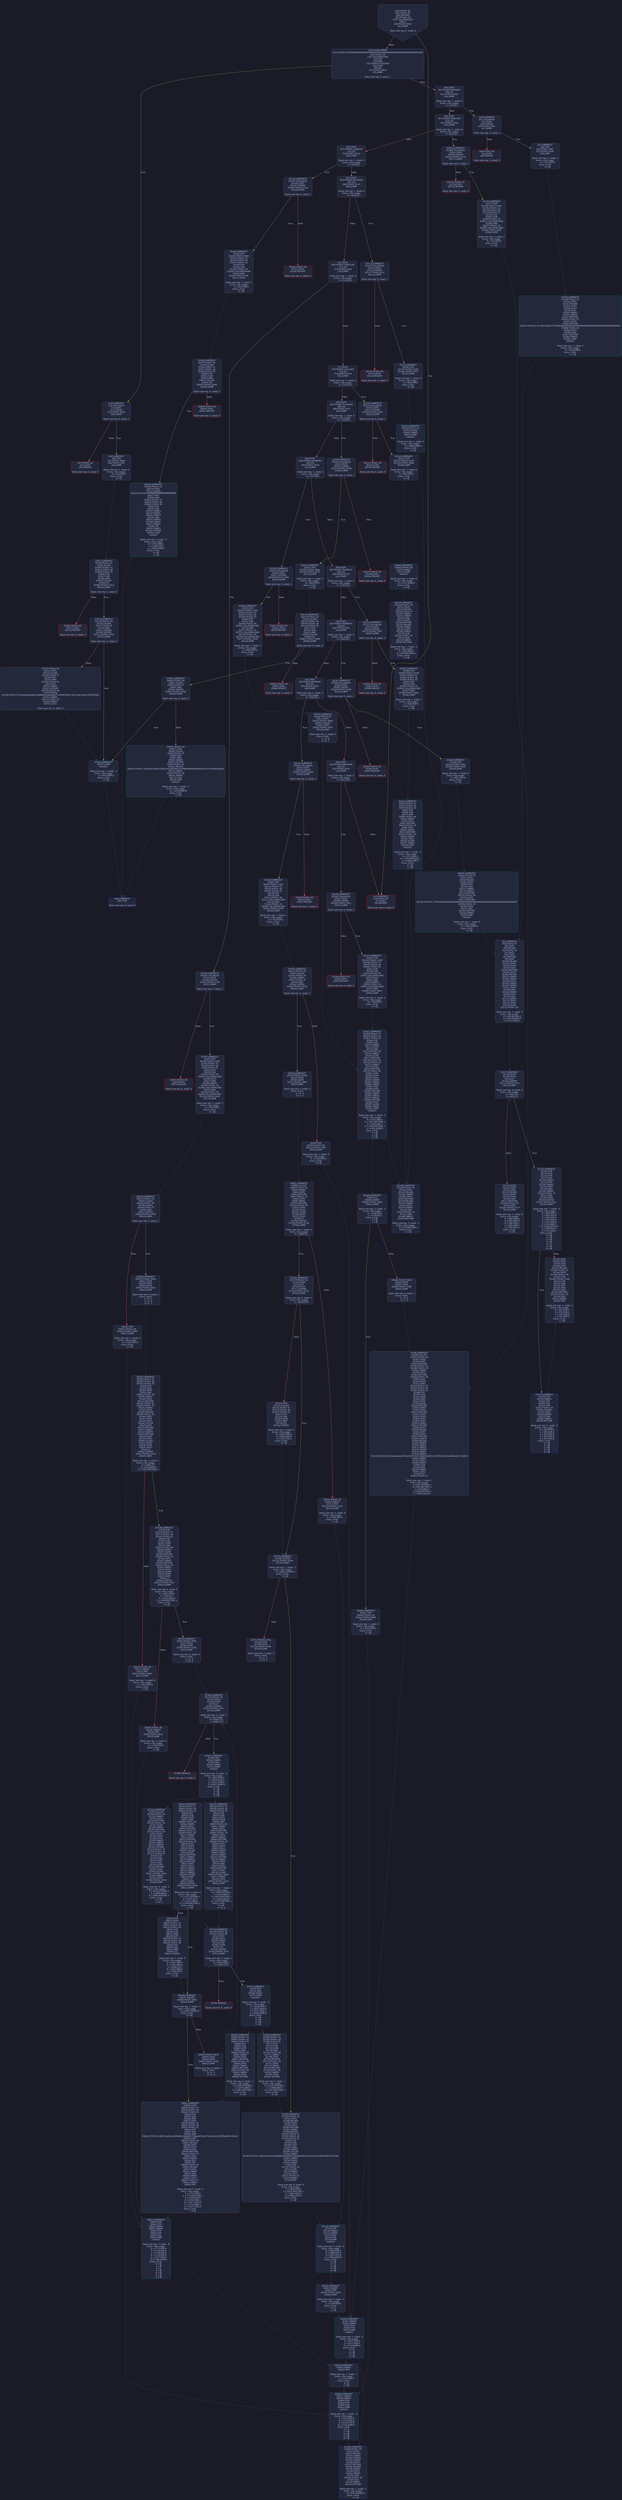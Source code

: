 digraph G {
    node [shape=box, style="filled, rounded", color="#565f89", fontcolor="#c0caf5", fontname="Helvetica", fillcolor="#24283b"];
    edge [color="#414868", fontcolor="#c0caf5", fontname="Helvetica"];
    bgcolor="#1a1b26";
    0 [ label = "[00] PUSH1 80
[02] PUSH1 40
[04] MSTORE
[05] PUSH1 04
[07] CALLDATASIZE
[08] LT
[09] PUSH2 00c4
[0c] JUMPI

Stack size req: 0, sizeΔ: 0
" shape = invhouse]
    1 [ label = "[0d] PUSH4 ffffffff
[12] PUSH29 0100000000000000000000000000000000000000000000000000000000
[30] PUSH1 00
[32] CALLDATALOAD
[33] DIV
[34] AND
[35] PUSH4 01502460
[3a] DUP2
[3b] EQ
[3c] PUSH2 00c9
[3f] JUMPI

Stack size req: 0, sizeΔ: 1
"]
    2 [ label = "[40] DUP1
[41] PUSH4 06fdde03
[46] EQ
[47] PUSH2 00e0
[4a] JUMPI

Stack size req: 1, sizeΔ: 0
Entry->Op usage:
	0->70:EQ:1
"]
    3 [ label = "[4b] DUP1
[4c] PUSH4 095ea7b3
[51] EQ
[52] PUSH2 016a
[55] JUMPI

Stack size req: 1, sizeΔ: 0
Entry->Op usage:
	0->81:EQ:1
"]
    4 [ label = "[56] DUP1
[57] PUSH4 13af4035
[5c] EQ
[5d] PUSH2 01a2
[60] JUMPI

Stack size req: 1, sizeΔ: 0
Entry->Op usage:
	0->92:EQ:1
"]
    5 [ label = "[61] DUP1
[62] PUSH4 18160ddd
[67] EQ
[68] PUSH2 01c3
[6b] JUMPI

Stack size req: 1, sizeΔ: 0
Entry->Op usage:
	0->103:EQ:1
"]
    6 [ label = "[6c] DUP1
[6d] PUSH4 23b872dd
[72] EQ
[73] PUSH2 01ea
[76] JUMPI

Stack size req: 1, sizeΔ: 0
Entry->Op usage:
	0->114:EQ:1
"]
    7 [ label = "[77] DUP1
[78] PUSH4 313ce567
[7d] EQ
[7e] PUSH2 0214
[81] JUMPI

Stack size req: 1, sizeΔ: 0
Entry->Op usage:
	0->125:EQ:1
"]
    8 [ label = "[82] DUP1
[83] PUSH4 31c420d4
[88] EQ
[89] PUSH2 023f
[8c] JUMPI

Stack size req: 1, sizeΔ: 0
Entry->Op usage:
	0->136:EQ:1
"]
    9 [ label = "[8d] DUP1
[8e] PUSH4 426a8493
[93] EQ
[94] PUSH2 0254
[97] JUMPI

Stack size req: 1, sizeΔ: 0
Entry->Op usage:
	0->147:EQ:1
"]
    10 [ label = "[98] DUP1
[99] PUSH4 70a08231
[9e] EQ
[9f] PUSH2 027b
[a2] JUMPI

Stack size req: 1, sizeΔ: 0
Entry->Op usage:
	0->158:EQ:1
"]
    11 [ label = "[a3] DUP1
[a4] PUSH4 95d89b41
[a9] EQ
[aa] PUSH2 029c
[ad] JUMPI

Stack size req: 1, sizeΔ: 0
Entry->Op usage:
	0->169:EQ:1
"]
    12 [ label = "[ae] DUP1
[af] PUSH4 a9059cbb
[b4] EQ
[b5] PUSH2 02b1
[b8] JUMPI

Stack size req: 1, sizeΔ: 0
Entry->Op usage:
	0->180:EQ:1
"]
    13 [ label = "[b9] DUP1
[ba] PUSH4 dd62ed3e
[bf] EQ
[c0] PUSH2 02d5
[c3] JUMPI

Stack size req: 1, sizeΔ: 0
Entry->Op usage:
	0->191:EQ:1
"]
    14 [ label = "[c4] JUMPDEST
[c5] PUSH1 00
[c7] DUP1
[c8] REVERT

Stack size req: 0, sizeΔ: 0
" color = "red"]
    15 [ label = "[c9] JUMPDEST
[ca] CALLVALUE
[cb] DUP1
[cc] ISZERO
[cd] PUSH2 00d5
[d0] JUMPI

Stack size req: 0, sizeΔ: 1
"]
    16 [ label = "[d1] PUSH1 00
[d3] DUP1
[d4] REVERT

Stack size req: 0, sizeΔ: 0
" color = "red"]
    17 [ label = "[d5] JUMPDEST
[d6] POP
[d7] PUSH2 00de
[da] PUSH2 02fc
[dd] JUMP

Stack size req: 1, sizeΔ: 0
Entry->Op usage:
	0->214:POP:0
Entry->Exit:
	0->😵
"]
    18 [ label = "[de] JUMPDEST
[df] STOP

Stack size req: 0, sizeΔ: 0
" color = "darkblue"]
    19 [ label = "[e0] JUMPDEST
[e1] CALLVALUE
[e2] DUP1
[e3] ISZERO
[e4] PUSH2 00ec
[e7] JUMPI

Stack size req: 0, sizeΔ: 1
"]
    20 [ label = "[e8] PUSH1 00
[ea] DUP1
[eb] REVERT

Stack size req: 0, sizeΔ: 0
" color = "red"]
    21 [ label = "[ec] JUMPDEST
[ed] POP
[ee] PUSH2 00f5
[f1] PUSH2 0358
[f4] JUMP

Stack size req: 1, sizeΔ: 0
Entry->Op usage:
	0->237:POP:0
Entry->Exit:
	0->😵
"]
    22 [ label = "[f5] JUMPDEST
[f6] PUSH1 40
[f8] DUP1
[f9] MLOAD
[fa] PUSH1 20
[fc] DUP1
[fd] DUP3
[fe] MSTORE
[ff] DUP4
[0100] MLOAD
[0101] DUP2
[0102] DUP4
[0103] ADD
[0104] MSTORE
[0105] DUP4
[0106] MLOAD
[0107] SWAP2
[0108] SWAP3
[0109] DUP4
[010a] SWAP3
[010b] SWAP1
[010c] DUP4
[010d] ADD
[010e] SWAP2
[010f] DUP6
[0110] ADD
[0111] SWAP1
[0112] DUP1
[0113] DUP4
[0114] DUP4
[0115] PUSH1 00

Stack size req: 1, sizeΔ: 9
Entry->Op usage:
	0->256:MLOAD:0
	0->262:MLOAD:0
	0->272:ADD:0
"]
    23 [ label = "[0117] JUMPDEST
[0118] DUP4
[0119] DUP2
[011a] LT
[011b] ISZERO
[011c] PUSH2 012f
[011f] JUMPI

Stack size req: 4, sizeΔ: 0
Entry->Op usage:
	0->282:LT:0
	3->282:LT:1
"]
    24 [ label = "[0120] DUP2
[0121] DUP2
[0122] ADD
[0123] MLOAD
[0124] DUP4
[0125] DUP3
[0126] ADD
[0127] MSTORE
[0128] PUSH1 20
[012a] ADD
[012b] PUSH2 0117
[012e] JUMP

Stack size req: 3, sizeΔ: 0
Entry->Op usage:
	0->290:ADD:0
	0->294:ADD:0
	0->298:ADD:1
	1->290:ADD:1
	2->294:ADD:1
Entry->Exit:
	0->😵
"]
    25 [ label = "[012f] JUMPDEST
[0130] POP
[0131] POP
[0132] POP
[0133] POP
[0134] SWAP1
[0135] POP
[0136] SWAP1
[0137] DUP2
[0138] ADD
[0139] SWAP1
[013a] PUSH1 1f
[013c] AND
[013d] DUP1
[013e] ISZERO
[013f] PUSH2 015c
[0142] JUMPI

Stack size req: 7, sizeΔ: -5
Entry->Op usage:
	0->304:POP:0
	1->305:POP:0
	2->306:POP:0
	3->307:POP:0
	4->312:ADD:0
	4->316:AND:1
	4->318:ISZERO:0
	5->309:POP:0
	6->312:ADD:1
Entry->Exit:
	0->😵
	1->😵
	2->😵
	3->😵
	4->0
	5->😵
	6->😵
"]
    26 [ label = "[0143] DUP1
[0144] DUP3
[0145] SUB
[0146] DUP1
[0147] MLOAD
[0148] PUSH1 01
[014a] DUP4
[014b] PUSH1 20
[014d] SUB
[014e] PUSH2 0100
[0151] EXP
[0152] SUB
[0153] NOT
[0154] AND
[0155] DUP2
[0156] MSTORE
[0157] PUSH1 20
[0159] ADD
[015a] SWAP2
[015b] POP

Stack size req: 2, sizeΔ: 0
Entry->Op usage:
	0->325:SUB:1
	0->333:SUB:1
	1->325:SUB:0
	1->347:POP:0
Entry->Exit:
	1->😵
"]
    27 [ label = "[015c] JUMPDEST
[015d] POP
[015e] SWAP3
[015f] POP
[0160] POP
[0161] POP
[0162] PUSH1 40
[0164] MLOAD
[0165] DUP1
[0166] SWAP2
[0167] SUB
[0168] SWAP1
[0169] RETURN

Stack size req: 5, sizeΔ: -5
Entry->Op usage:
	0->349:POP:0
	1->359:SUB:0
	2->352:POP:0
	3->353:POP:0
	4->351:POP:0
Entry->Exit:
	0->😵
	1->😵
	2->😵
	3->😵
	4->😵
" color = "darkblue"]
    28 [ label = "[016a] JUMPDEST
[016b] CALLVALUE
[016c] DUP1
[016d] ISZERO
[016e] PUSH2 0176
[0171] JUMPI

Stack size req: 0, sizeΔ: 1
"]
    29 [ label = "[0172] PUSH1 00
[0174] DUP1
[0175] REVERT

Stack size req: 0, sizeΔ: 0
" color = "red"]
    30 [ label = "[0176] JUMPDEST
[0177] POP
[0178] PUSH2 018e
[017b] PUSH1 01
[017d] PUSH1 a0
[017f] PUSH1 02
[0181] EXP
[0182] SUB
[0183] PUSH1 04
[0185] CALLDATALOAD
[0186] AND
[0187] PUSH1 24
[0189] CALLDATALOAD
[018a] PUSH2 038f
[018d] JUMP

Stack size req: 1, sizeΔ: 2
Entry->Op usage:
	0->375:POP:0
Entry->Exit:
	0->😵
"]
    31 [ label = "[018e] JUMPDEST
[018f] PUSH1 40
[0191] DUP1
[0192] MLOAD
[0193] SWAP2
[0194] ISZERO
[0195] ISZERO
[0196] DUP3
[0197] MSTORE
[0198] MLOAD
[0199] SWAP1
[019a] DUP2
[019b] SWAP1
[019c] SUB
[019d] PUSH1 20
[019f] ADD
[01a0] SWAP1
[01a1] RETURN

Stack size req: 1, sizeΔ: -1
Entry->Op usage:
	0->404:ISZERO:0
Entry->Exit:
	0->😵
" color = "darkblue"]
    32 [ label = "[01a2] JUMPDEST
[01a3] CALLVALUE
[01a4] DUP1
[01a5] ISZERO
[01a6] PUSH2 01ae
[01a9] JUMPI

Stack size req: 0, sizeΔ: 1
"]
    33 [ label = "[01aa] PUSH1 00
[01ac] DUP1
[01ad] REVERT

Stack size req: 0, sizeΔ: 0
" color = "red"]
    34 [ label = "[01ae] JUMPDEST
[01af] POP
[01b0] PUSH2 00de
[01b3] PUSH1 01
[01b5] PUSH1 a0
[01b7] PUSH1 02
[01b9] EXP
[01ba] SUB
[01bb] PUSH1 04
[01bd] CALLDATALOAD
[01be] AND
[01bf] PUSH2 03f6
[01c2] JUMP

Stack size req: 1, sizeΔ: 1
Entry->Op usage:
	0->431:POP:0
Entry->Exit:
	0->😵
"]
    35 [ label = "[01c3] JUMPDEST
[01c4] CALLVALUE
[01c5] DUP1
[01c6] ISZERO
[01c7] PUSH2 01cf
[01ca] JUMPI

Stack size req: 0, sizeΔ: 1
"]
    36 [ label = "[01cb] PUSH1 00
[01cd] DUP1
[01ce] REVERT

Stack size req: 0, sizeΔ: 0
" color = "red"]
    37 [ label = "[01cf] JUMPDEST
[01d0] POP
[01d1] PUSH2 01d8
[01d4] PUSH2 043c
[01d7] JUMP

Stack size req: 1, sizeΔ: 0
Entry->Op usage:
	0->464:POP:0
Entry->Exit:
	0->😵
"]
    38 [ label = "[01d8] JUMPDEST
[01d9] PUSH1 40
[01db] DUP1
[01dc] MLOAD
[01dd] SWAP2
[01de] DUP3
[01df] MSTORE
[01e0] MLOAD
[01e1] SWAP1
[01e2] DUP2
[01e3] SWAP1
[01e4] SUB
[01e5] PUSH1 20
[01e7] ADD
[01e8] SWAP1
[01e9] RETURN

Stack size req: 1, sizeΔ: -1
Entry->Op usage:
	0->479:MSTORE:1
Entry->Exit:
	0->😵
" color = "darkblue"]
    39 [ label = "[01ea] JUMPDEST
[01eb] CALLVALUE
[01ec] DUP1
[01ed] ISZERO
[01ee] PUSH2 01f6
[01f1] JUMPI

Stack size req: 0, sizeΔ: 1
"]
    40 [ label = "[01f2] PUSH1 00
[01f4] DUP1
[01f5] REVERT

Stack size req: 0, sizeΔ: 0
" color = "red"]
    41 [ label = "[01f6] JUMPDEST
[01f7] POP
[01f8] PUSH2 018e
[01fb] PUSH1 01
[01fd] PUSH1 a0
[01ff] PUSH1 02
[0201] EXP
[0202] SUB
[0203] PUSH1 04
[0205] CALLDATALOAD
[0206] DUP2
[0207] AND
[0208] SWAP1
[0209] PUSH1 24
[020b] CALLDATALOAD
[020c] AND
[020d] PUSH1 44
[020f] CALLDATALOAD
[0210] PUSH2 0442
[0213] JUMP

Stack size req: 1, sizeΔ: 3
Entry->Op usage:
	0->503:POP:0
Entry->Exit:
	0->😵
"]
    42 [ label = "[0214] JUMPDEST
[0215] CALLVALUE
[0216] DUP1
[0217] ISZERO
[0218] PUSH2 0220
[021b] JUMPI

Stack size req: 0, sizeΔ: 1
"]
    43 [ label = "[021c] PUSH1 00
[021e] DUP1
[021f] REVERT

Stack size req: 0, sizeΔ: 0
" color = "red"]
    44 [ label = "[0220] JUMPDEST
[0221] POP
[0222] PUSH2 0229
[0225] PUSH2 046d
[0228] JUMP

Stack size req: 1, sizeΔ: 0
Entry->Op usage:
	0->545:POP:0
Entry->Exit:
	0->😵
"]
    45 [ label = "[0229] JUMPDEST
[022a] PUSH1 40
[022c] DUP1
[022d] MLOAD
[022e] PUSH1 ff
[0230] SWAP1
[0231] SWAP3
[0232] AND
[0233] DUP3
[0234] MSTORE
[0235] MLOAD
[0236] SWAP1
[0237] DUP2
[0238] SWAP1
[0239] SUB
[023a] PUSH1 20
[023c] ADD
[023d] SWAP1
[023e] RETURN

Stack size req: 1, sizeΔ: -1
Entry->Op usage:
	0->562:AND:0
	0->564:MSTORE:1
Entry->Exit:
	0->😵
" color = "darkblue"]
    46 [ label = "[023f] JUMPDEST
[0240] CALLVALUE
[0241] DUP1
[0242] ISZERO
[0243] PUSH2 024b
[0246] JUMPI

Stack size req: 0, sizeΔ: 1
"]
    47 [ label = "[0247] PUSH1 00
[0249] DUP1
[024a] REVERT

Stack size req: 0, sizeΔ: 0
" color = "red"]
    48 [ label = "[024b] JUMPDEST
[024c] POP
[024d] PUSH2 00de
[0250] PUSH2 0472
[0253] JUMP

Stack size req: 1, sizeΔ: 0
Entry->Op usage:
	0->588:POP:0
Entry->Exit:
	0->😵
"]
    49 [ label = "[0254] JUMPDEST
[0255] CALLVALUE
[0256] DUP1
[0257] ISZERO
[0258] PUSH2 0260
[025b] JUMPI

Stack size req: 0, sizeΔ: 1
"]
    50 [ label = "[025c] PUSH1 00
[025e] DUP1
[025f] REVERT

Stack size req: 0, sizeΔ: 0
" color = "red"]
    51 [ label = "[0260] JUMPDEST
[0261] POP
[0262] PUSH2 018e
[0265] PUSH1 01
[0267] PUSH1 a0
[0269] PUSH1 02
[026b] EXP
[026c] SUB
[026d] PUSH1 04
[026f] CALLDATALOAD
[0270] AND
[0271] PUSH1 24
[0273] CALLDATALOAD
[0274] PUSH1 44
[0276] CALLDATALOAD
[0277] PUSH2 04c9
[027a] JUMP

Stack size req: 1, sizeΔ: 3
Entry->Op usage:
	0->609:POP:0
Entry->Exit:
	0->😵
"]
    52 [ label = "[027b] JUMPDEST
[027c] CALLVALUE
[027d] DUP1
[027e] ISZERO
[027f] PUSH2 0287
[0282] JUMPI

Stack size req: 0, sizeΔ: 1
"]
    53 [ label = "[0283] PUSH1 00
[0285] DUP1
[0286] REVERT

Stack size req: 0, sizeΔ: 0
" color = "red"]
    54 [ label = "[0287] JUMPDEST
[0288] POP
[0289] PUSH2 01d8
[028c] PUSH1 01
[028e] PUSH1 a0
[0290] PUSH1 02
[0292] EXP
[0293] SUB
[0294] PUSH1 04
[0296] CALLDATALOAD
[0297] AND
[0298] PUSH2 04ee
[029b] JUMP

Stack size req: 1, sizeΔ: 1
Entry->Op usage:
	0->648:POP:0
Entry->Exit:
	0->😵
"]
    55 [ label = "[029c] JUMPDEST
[029d] CALLVALUE
[029e] DUP1
[029f] ISZERO
[02a0] PUSH2 02a8
[02a3] JUMPI

Stack size req: 0, sizeΔ: 1
"]
    56 [ label = "[02a4] PUSH1 00
[02a6] DUP1
[02a7] REVERT

Stack size req: 0, sizeΔ: 0
" color = "red"]
    57 [ label = "[02a8] JUMPDEST
[02a9] POP
[02aa] PUSH2 00f5
[02ad] PUSH2 0509
[02b0] JUMP

Stack size req: 1, sizeΔ: 0
Entry->Op usage:
	0->681:POP:0
Entry->Exit:
	0->😵
"]
    58 [ label = "[02b1] JUMPDEST
[02b2] CALLVALUE
[02b3] DUP1
[02b4] ISZERO
[02b5] PUSH2 02bd
[02b8] JUMPI

Stack size req: 0, sizeΔ: 1
"]
    59 [ label = "[02b9] PUSH1 00
[02bb] DUP1
[02bc] REVERT

Stack size req: 0, sizeΔ: 0
" color = "red"]
    60 [ label = "[02bd] JUMPDEST
[02be] POP
[02bf] PUSH2 018e
[02c2] PUSH1 01
[02c4] PUSH1 a0
[02c6] PUSH1 02
[02c8] EXP
[02c9] SUB
[02ca] PUSH1 04
[02cc] CALLDATALOAD
[02cd] AND
[02ce] PUSH1 24
[02d0] CALLDATALOAD
[02d1] PUSH2 0540
[02d4] JUMP

Stack size req: 1, sizeΔ: 2
Entry->Op usage:
	0->702:POP:0
Entry->Exit:
	0->😵
"]
    61 [ label = "[02d5] JUMPDEST
[02d6] CALLVALUE
[02d7] DUP1
[02d8] ISZERO
[02d9] PUSH2 02e1
[02dc] JUMPI

Stack size req: 0, sizeΔ: 1
"]
    62 [ label = "[02dd] PUSH1 00
[02df] DUP1
[02e0] REVERT

Stack size req: 0, sizeΔ: 0
" color = "red"]
    63 [ label = "[02e1] JUMPDEST
[02e2] POP
[02e3] PUSH2 01d8
[02e6] PUSH1 01
[02e8] PUSH1 a0
[02ea] PUSH1 02
[02ec] EXP
[02ed] SUB
[02ee] PUSH1 04
[02f0] CALLDATALOAD
[02f1] DUP2
[02f2] AND
[02f3] SWAP1
[02f4] PUSH1 24
[02f6] CALLDATALOAD
[02f7] AND
[02f8] PUSH2 0567
[02fb] JUMP

Stack size req: 1, sizeΔ: 2
Entry->Op usage:
	0->738:POP:0
Entry->Exit:
	0->😵
"]
    64 [ label = "[02fc] JUMPDEST
[02fd] PUSH1 02
[02ff] SLOAD
[0300] PUSH1 01
[0302] PUSH1 a0
[0304] PUSH1 02
[0306] EXP
[0307] SUB
[0308] AND
[0309] CALLER
[030a] EQ
[030b] PUSH2 0313
[030e] JUMPI

Stack size req: 0, sizeΔ: 0
"]
    65 [ label = "[030f] PUSH1 00
[0311] DUP1
[0312] REVERT

Stack size req: 0, sizeΔ: 0
" color = "red"]
    66 [ label = "[0313] JUMPDEST
[0314] PUSH1 04
[0316] SLOAD
[0317] PUSH1 ff
[0319] AND
[031a] ISZERO
[031b] ISZERO
[031c] PUSH2 0356
[031f] JUMPI

Stack size req: 0, sizeΔ: 0
"]
    67 [ label = "[0320] PUSH1 04
[0322] DUP1
[0323] SLOAD
[0324] PUSH1 ff
[0326] NOT
[0327] AND
[0328] PUSH1 01
[032a] OR
[032b] SWAP1
[032c] SSTORE
[032d] PUSH1 40
[032f] MLOAD
[0330] PUSH32 615acbaede366d76a8b8cb2a9ada6a71495f0786513d71aa97aaf0c3910b78de
[0351] SWAP1
[0352] PUSH1 00
[0354] SWAP1
[0355] LOG1

Stack size req: 0, sizeΔ: 0
"]
    68 [ label = "[0356] JUMPDEST
[0357] JUMP
Indirect!

Stack size req: 1, sizeΔ: -1
Entry->Op usage:
	0->855:JUMP:0
Entry->Exit:
	0->😵
" color = "teal"]
    69 [ label = "[0358] JUMPDEST
[0359] PUSH1 40
[035b] DUP1
[035c] MLOAD
[035d] DUP1
[035e] DUP3
[035f] ADD
[0360] SWAP1
[0361] SWAP2
[0362] MSTORE
[0363] PUSH1 07
[0365] DUP2
[0366] MSTORE
[0367] PUSH32 41776f726b657200000000000000000000000000000000000000000000000000
[0388] PUSH1 20
[038a] DUP3
[038b] ADD
[038c] MSTORE
[038d] SWAP1
[038e] JUMP
Indirect!

Stack size req: 1, sizeΔ: 0
Entry->Op usage:
	0->910:JUMP:0
Entry->Exit:
	0->😵
" color = "teal"]
    70 [ label = "[038f] JUMPDEST
[0390] CALLER
[0391] PUSH1 00
[0393] DUP2
[0394] DUP2
[0395] MSTORE
[0396] PUSH1 01
[0398] PUSH1 20
[039a] SWAP1
[039b] DUP2
[039c] MSTORE
[039d] PUSH1 40
[039f] DUP1
[03a0] DUP4
[03a1] SHA3
[03a2] PUSH1 01
[03a4] PUSH1 a0
[03a6] PUSH1 02
[03a8] EXP
[03a9] SUB
[03aa] DUP8
[03ab] AND
[03ac] DUP1
[03ad] DUP6
[03ae] MSTORE
[03af] SWAP1
[03b0] DUP4
[03b1] MSTORE
[03b2] DUP2
[03b3] DUP5
[03b4] SHA3
[03b5] DUP7
[03b6] SWAP1
[03b7] SSTORE
[03b8] DUP2
[03b9] MLOAD
[03ba] DUP7
[03bb] DUP2
[03bc] MSTORE
[03bd] SWAP2
[03be] MLOAD
[03bf] SWAP4
[03c0] SWAP5
[03c1] SWAP1
[03c2] SWAP4
[03c3] SWAP1
[03c4] SWAP3
[03c5] PUSH32 8c5be1e5ebec7d5bd14f71427d1e84f3dd0314c0f7b2291e5b200ac8c7c3b925
[03e6] SWAP3
[03e7] DUP3
[03e8] SWAP1
[03e9] SUB
[03ea] ADD
[03eb] SWAP1
[03ec] LOG3
[03ed] POP
[03ee] PUSH1 01

Stack size req: 2, sizeΔ: 1
Entry->Op usage:
	0->951:SSTORE:1
	0->956:MSTORE:1
	1->939:AND:0
	1->942:MSTORE:1
	1->1004:LOG3:4
"]
    71 [ label = "[03f0] JUMPDEST
[03f1] SWAP3
[03f2] SWAP2
[03f3] POP
[03f4] POP
[03f5] JUMP
Indirect!

Stack size req: 4, sizeΔ: -3
Entry->Op usage:
	1->1012:POP:0
	2->1011:POP:0
	3->1013:JUMP:0
Entry->Exit:
	0->0
	1->😵
	2->😵
	3->😵
" color = "teal"]
    72 [ label = "[03f6] JUMPDEST
[03f7] PUSH1 02
[03f9] SLOAD
[03fa] PUSH1 01
[03fc] PUSH1 a0
[03fe] PUSH1 02
[0400] EXP
[0401] SUB
[0402] AND
[0403] CALLER
[0404] EQ
[0405] PUSH2 040d
[0408] JUMPI

Stack size req: 0, sizeΔ: 0
"]
    73 [ label = "[0409] PUSH1 00
[040b] DUP1
[040c] REVERT

Stack size req: 0, sizeΔ: 0
" color = "red"]
    74 [ label = "[040d] JUMPDEST
[040e] PUSH1 02
[0410] DUP1
[0411] SLOAD
[0412] PUSH20 ffffffffffffffffffffffffffffffffffffffff
[0427] NOT
[0428] AND
[0429] PUSH1 01
[042b] PUSH1 a0
[042d] PUSH1 02
[042f] EXP
[0430] SUB
[0431] SWAP3
[0432] SWAP1
[0433] SWAP3
[0434] AND
[0435] SWAP2
[0436] SWAP1
[0437] SWAP2
[0438] OR
[0439] SWAP1
[043a] SSTORE
[043b] JUMP
Indirect!

Stack size req: 2, sizeΔ: -2
Entry->Op usage:
	0->1076:AND:1
	0->1080:OR:0
	1->1083:JUMP:0
Entry->Exit:
	0->😵
	1->😵
" color = "teal"]
    75 [ label = "[043c] JUMPDEST
[043d] PUSH1 03
[043f] SLOAD
[0440] SWAP1
[0441] JUMP
Indirect!

Stack size req: 1, sizeΔ: 0
Entry->Op usage:
	0->1089:JUMP:0
Entry->Exit:
	0->😵
" color = "teal"]
    76 [ label = "[0442] JUMPDEST
[0443] PUSH1 04
[0445] SLOAD
[0446] PUSH1 00
[0448] SWAP1
[0449] PUSH1 ff
[044b] AND
[044c] ISZERO
[044d] PUSH2 0458
[0450] JUMPI

Stack size req: 0, sizeΔ: 1
"]
    77 [ label = "[0451] POP
[0452] PUSH1 00
[0454] PUSH2 0466
[0457] JUMP

Stack size req: 1, sizeΔ: 0
Entry->Op usage:
	0->1105:POP:0
Entry->Exit:
	0->😵
"]
    78 [ label = "[0458] JUMPDEST
[0459] PUSH2 0463
[045c] DUP5
[045d] DUP5
[045e] DUP5
[045f] PUSH2 0592
[0462] JUMP

Stack size req: 4, sizeΔ: 4
Entry->Exit:
	1->0, 5
	2->1, 6
	3->2, 7
"]
    79 [ label = "[0463] JUMPDEST
[0464] SWAP1
[0465] POP

Stack size req: 2, sizeΔ: -1
Entry->Op usage:
	1->1125:POP:0
Entry->Exit:
	0->0
	1->😵
"]
    80 [ label = "[0466] JUMPDEST
[0467] SWAP4
[0468] SWAP3
[0469] POP
[046a] POP
[046b] POP
[046c] JUMP
Indirect!

Stack size req: 5, sizeΔ: -4
Entry->Op usage:
	1->1130:POP:0
	2->1131:POP:0
	3->1129:POP:0
	4->1132:JUMP:0
Entry->Exit:
	0->0
	1->😵
	2->😵
	3->😵
	4->😵
" color = "teal"]
    81 [ label = "[046d] JUMPDEST
[046e] PUSH1 08
[0470] SWAP1
[0471] JUMP
Indirect!

Stack size req: 1, sizeΔ: 0
Entry->Op usage:
	0->1137:JUMP:0
Entry->Exit:
	0->😵
" color = "teal"]
    82 [ label = "[0472] JUMPDEST
[0473] PUSH1 02
[0475] SLOAD
[0476] PUSH1 01
[0478] PUSH1 a0
[047a] PUSH1 02
[047c] EXP
[047d] SUB
[047e] AND
[047f] CALLER
[0480] EQ
[0481] PUSH2 0489
[0484] JUMPI

Stack size req: 0, sizeΔ: 0
"]
    83 [ label = "[0485] PUSH1 00
[0487] DUP1
[0488] REVERT

Stack size req: 0, sizeΔ: 0
" color = "red"]
    84 [ label = "[0489] JUMPDEST
[048a] PUSH1 04
[048c] SLOAD
[048d] PUSH1 ff
[048f] AND
[0490] ISZERO
[0491] PUSH2 0356
[0494] JUMPI

Stack size req: 0, sizeΔ: 0
"]
    85 [ label = "[0495] PUSH1 04
[0497] DUP1
[0498] SLOAD
[0499] PUSH1 ff
[049b] NOT
[049c] AND
[049d] SWAP1
[049e] SSTORE
[049f] PUSH1 40
[04a1] MLOAD
[04a2] PUSH32 2f05ba71d0df11bf5fa562a6569d70c4f80da84284badbe015ce1456063d0ded
[04c3] SWAP1
[04c4] PUSH1 00
[04c6] SWAP1
[04c7] LOG1
[04c8] JUMP
Indirect!

Stack size req: 1, sizeΔ: -1
Entry->Op usage:
	0->1224:JUMP:0
Entry->Exit:
	0->😵
" color = "teal"]
    86 [ label = "[04c9] JUMPDEST
[04ca] PUSH1 00
[04cc] DUP3
[04cd] PUSH2 04d6
[04d0] CALLER
[04d1] DUP7
[04d2] PUSH2 0567
[04d5] JUMP

Stack size req: 3, sizeΔ: 5
Entry->Exit:
	1->3, 6
	2->0, 7
"]
    87 [ label = "[04d6] JUMPDEST
[04d7] EQ
[04d8] ISZERO
[04d9] PUSH2 04e6
[04dc] JUMPI

Stack size req: 2, sizeΔ: -2
Entry->Op usage:
	0->1239:EQ:0
	1->1239:EQ:1
Entry->Exit:
	0->😵
	1->😵
"]
    88 [ label = "[04dd] PUSH2 0463
[04e0] DUP5
[04e1] DUP4
[04e2] PUSH2 038f
[04e5] JUMP

Stack size req: 4, sizeΔ: 3
Entry->Exit:
	1->0, 4
	3->1, 6
"]
    89 [ label = "[04e6] JUMPDEST
[04e7] POP
[04e8] PUSH1 00
[04ea] PUSH2 0466
[04ed] JUMP

Stack size req: 1, sizeΔ: 0
Entry->Op usage:
	0->1255:POP:0
Entry->Exit:
	0->😵
"]
    90 [ label = "[04ee] JUMPDEST
[04ef] PUSH1 01
[04f1] PUSH1 a0
[04f3] PUSH1 02
[04f5] EXP
[04f6] SUB
[04f7] AND
[04f8] PUSH1 00
[04fa] SWAP1
[04fb] DUP2
[04fc] MSTORE
[04fd] PUSH1 20
[04ff] DUP2
[0500] SWAP1
[0501] MSTORE
[0502] PUSH1 40
[0504] SWAP1
[0505] SHA3
[0506] SLOAD
[0507] SWAP1
[0508] JUMP
Indirect!

Stack size req: 2, sizeΔ: -1
Entry->Op usage:
	0->1271:AND:1
	0->1276:MSTORE:1
	1->1288:JUMP:0
Entry->Exit:
	0->😵
	1->😵
" color = "teal"]
    91 [ label = "[0509] JUMPDEST
[050a] PUSH1 40
[050c] DUP1
[050d] MLOAD
[050e] DUP1
[050f] DUP3
[0510] ADD
[0511] SWAP1
[0512] SWAP2
[0513] MSTORE
[0514] PUSH1 04
[0516] DUP2
[0517] MSTORE
[0518] PUSH32 574f524b00000000000000000000000000000000000000000000000000000000
[0539] PUSH1 20
[053b] DUP3
[053c] ADD
[053d] MSTORE
[053e] SWAP1
[053f] JUMP
Indirect!

Stack size req: 1, sizeΔ: 0
Entry->Op usage:
	0->1343:JUMP:0
Entry->Exit:
	0->😵
" color = "teal"]
    92 [ label = "[0540] JUMPDEST
[0541] PUSH1 04
[0543] SLOAD
[0544] PUSH1 00
[0546] SWAP1
[0547] PUSH1 ff
[0549] AND
[054a] ISZERO
[054b] PUSH2 0556
[054e] JUMPI

Stack size req: 0, sizeΔ: 1
"]
    93 [ label = "[054f] POP
[0550] PUSH1 00
[0552] PUSH2 03f0
[0555] JUMP

Stack size req: 1, sizeΔ: 0
Entry->Op usage:
	0->1359:POP:0
Entry->Exit:
	0->😵
"]
    94 [ label = "[0556] JUMPDEST
[0557] PUSH2 0560
[055a] DUP4
[055b] DUP4
[055c] PUSH2 06f5
[055f] JUMP

Stack size req: 3, sizeΔ: 3
Entry->Exit:
	1->0, 4
	2->1, 5
"]
    95 [ label = "[0560] JUMPDEST
[0561] SWAP1
[0562] POP
[0563] PUSH2 03f0
[0566] JUMP

Stack size req: 2, sizeΔ: -1
Entry->Op usage:
	1->1378:POP:0
Entry->Exit:
	0->0
	1->😵
"]
    96 [ label = "[0567] JUMPDEST
[0568] PUSH1 01
[056a] PUSH1 a0
[056c] PUSH1 02
[056e] EXP
[056f] SUB
[0570] SWAP2
[0571] DUP3
[0572] AND
[0573] PUSH1 00
[0575] SWAP1
[0576] DUP2
[0577] MSTORE
[0578] PUSH1 01
[057a] PUSH1 20
[057c] SWAP1
[057d] DUP2
[057e] MSTORE
[057f] PUSH1 40
[0581] DUP1
[0582] DUP4
[0583] SHA3
[0584] SWAP4
[0585] SWAP1
[0586] SWAP5
[0587] AND
[0588] DUP3
[0589] MSTORE
[058a] SWAP2
[058b] SWAP1
[058c] SWAP2
[058d] MSTORE
[058e] SHA3
[058f] SLOAD
[0590] SWAP1
[0591] JUMP
Indirect!

Stack size req: 3, sizeΔ: -2
Entry->Op usage:
	0->1415:AND:1
	0->1417:MSTORE:1
	1->1394:AND:1
	1->1399:MSTORE:1
	2->1425:JUMP:0
Entry->Exit:
	0->😵
	1->😵
	2->😵
" color = "teal"]
    97 [ label = "[0592] JUMPDEST
[0593] PUSH1 01
[0595] PUSH1 a0
[0597] PUSH1 02
[0599] EXP
[059a] SUB
[059b] DUP4
[059c] AND
[059d] PUSH1 00
[059f] SWAP1
[05a0] DUP2
[05a1] MSTORE
[05a2] PUSH1 01
[05a4] PUSH1 20
[05a6] SWAP1
[05a7] DUP2
[05a8] MSTORE
[05a9] PUSH1 40
[05ab] DUP1
[05ac] DUP4
[05ad] SHA3
[05ae] CALLER
[05af] DUP5
[05b0] MSTORE
[05b1] SWAP1
[05b2] SWAP2
[05b3] MSTORE
[05b4] DUP2
[05b5] SHA3
[05b6] SLOAD
[05b7] DUP2
[05b8] DUP4
[05b9] DUP3
[05ba] LT
[05bb] ISZERO
[05bc] PUSH2 05c8
[05bf] JUMPI

Stack size req: 3, sizeΔ: 3
Entry->Op usage:
	0->1466:LT:1
	2->1436:AND:0
	2->1441:MSTORE:1
"]
    98 [ label = "[05c0] PUSH1 00
[05c2] SWAP3
[05c3] POP
[05c4] PUSH2 06ec
[05c7] JUMP

Stack size req: 3, sizeΔ: 0
Entry->Op usage:
	2->1475:POP:0
Entry->Exit:
	2->😵
"]
    99 [ label = "[05c8] JUMPDEST
[05c9] POP
[05ca] PUSH1 01
[05cc] PUSH1 a0
[05ce] PUSH1 02
[05d0] EXP
[05d1] SUB
[05d2] DUP6
[05d3] AND
[05d4] PUSH1 00
[05d6] SWAP1
[05d7] DUP2
[05d8] MSTORE
[05d9] PUSH1 20
[05db] DUP2
[05dc] SWAP1
[05dd] MSTORE
[05de] PUSH1 40
[05e0] SWAP1
[05e1] SHA3
[05e2] SLOAD
[05e3] DUP4
[05e4] DUP2
[05e5] LT
[05e6] ISZERO
[05e7] PUSH2 05f3
[05ea] JUMPI

Stack size req: 6, sizeΔ: 0
Entry->Op usage:
	0->1481:POP:0
	3->1509:LT:1
	5->1491:AND:0
	5->1496:MSTORE:1
Entry->Exit:
	0->😵
"]
    100 [ label = "[05eb] PUSH1 00
[05ed] SWAP3
[05ee] POP
[05ef] PUSH2 06ec
[05f2] JUMP

Stack size req: 3, sizeΔ: 0
Entry->Op usage:
	2->1518:POP:0
Entry->Exit:
	2->😵
"]
    101 [ label = "[05f3] JUMPDEST
[05f4] PUSH2 05fd
[05f7] DUP3
[05f8] DUP6
[05f9] PUSH2 07d0
[05fc] JUMP

Stack size req: 4, sizeΔ: 3
Entry->Exit:
	1->1, 4
	3->0, 6
"]
    102 [ label = "[05fd] JUMPDEST
[05fe] PUSH1 01
[0600] PUSH1 a0
[0602] PUSH1 02
[0604] EXP
[0605] SUB
[0606] DUP8
[0607] AND
[0608] PUSH1 00
[060a] SWAP1
[060b] DUP2
[060c] MSTORE
[060d] PUSH1 01
[060f] PUSH1 20
[0611] SWAP1
[0612] DUP2
[0613] MSTORE
[0614] PUSH1 40
[0616] DUP1
[0617] DUP4
[0618] SHA3
[0619] CALLER
[061a] DUP5
[061b] MSTORE
[061c] SWAP1
[061d] SWAP2
[061e] MSTORE
[061f] DUP2
[0620] SHA3
[0621] SWAP2
[0622] SWAP1
[0623] SWAP2
[0624] SSTORE
[0625] DUP5
[0626] GT
[0627] DUP1
[0628] ISZERO
[0629] PUSH2 0644
[062c] JUMPI

Stack size req: 7, sizeΔ: 0
Entry->Op usage:
	0->1572:SSTORE:1
	4->1574:GT:0
	6->1543:AND:0
	6->1548:MSTORE:1
Entry->Exit:
	0->😵
"]
    103 [ label = "[062d] POP
[062e] DUP5
[062f] PUSH1 01
[0631] PUSH1 a0
[0633] PUSH1 02
[0635] EXP
[0636] SUB
[0637] AND
[0638] DUP7
[0639] PUSH1 01
[063b] PUSH1 a0
[063d] PUSH1 02
[063f] EXP
[0640] SUB
[0641] AND
[0642] EQ
[0643] ISZERO

Stack size req: 7, sizeΔ: 0
Entry->Op usage:
	0->1581:POP:0
	5->1591:AND:1
	5->1602:EQ:1
	6->1601:AND:1
	6->1602:EQ:0
Entry->Exit:
	0->😵
"]
    104 [ label = "[0644] JUMPDEST
[0645] ISZERO
[0646] PUSH2 069c
[0649] JUMPI

Stack size req: 1, sizeΔ: -1
Entry->Op usage:
	0->1605:ISZERO:0
Entry->Exit:
	0->😵
"]
    105 [ label = "[064a] PUSH2 0653
[064d] DUP2
[064e] DUP6
[064f] PUSH2 07d0
[0652] JUMP

Stack size req: 4, sizeΔ: 3
Entry->Exit:
	0->1, 3
	3->0, 6
"]
    106 [ label = "[0653] JUMPDEST
[0654] PUSH1 01
[0656] PUSH1 a0
[0658] PUSH1 02
[065a] EXP
[065b] SUB
[065c] DUP1
[065d] DUP9
[065e] AND
[065f] PUSH1 00
[0661] SWAP1
[0662] DUP2
[0663] MSTORE
[0664] PUSH1 20
[0666] DUP2
[0667] SWAP1
[0668] MSTORE
[0669] PUSH1 40
[066b] DUP1
[066c] DUP3
[066d] SHA3
[066e] SWAP4
[066f] SWAP1
[0670] SWAP4
[0671] SSTORE
[0672] SWAP1
[0673] DUP8
[0674] AND
[0675] DUP2
[0676] MSTORE
[0677] SHA3
[0678] SLOAD
[0679] PUSH2 0682
[067c] SWAP1
[067d] DUP6
[067e] PUSH2 07e2
[0681] JUMP

Stack size req: 7, sizeΔ: 2
Entry->Op usage:
	0->1649:SSTORE:1
	5->1652:AND:0
	5->1654:MSTORE:1
	6->1630:AND:0
	6->1635:MSTORE:1
Entry->Exit:
	0->😵
	4->0, 6
"]
    107 [ label = "[0682] JUMPDEST
[0683] PUSH1 01
[0685] PUSH1 a0
[0687] PUSH1 02
[0689] EXP
[068a] SUB
[068b] DUP7
[068c] AND
[068d] PUSH1 00
[068f] SWAP1
[0690] DUP2
[0691] MSTORE
[0692] PUSH1 20
[0694] DUP2
[0695] SWAP1
[0696] MSTORE
[0697] PUSH1 40
[0699] SWAP1
[069a] SHA3
[069b] SSTORE

Stack size req: 6, sizeΔ: -1
Entry->Op usage:
	0->1691:SSTORE:1
	5->1676:AND:0
	5->1681:MSTORE:1
Entry->Exit:
	0->😵
"]
    108 [ label = "[069c] JUMPDEST
[069d] DUP5
[069e] PUSH1 01
[06a0] PUSH1 a0
[06a2] PUSH1 02
[06a4] EXP
[06a5] SUB
[06a6] AND
[06a7] DUP7
[06a8] PUSH1 01
[06aa] PUSH1 a0
[06ac] PUSH1 02
[06ae] EXP
[06af] SUB
[06b0] AND
[06b1] PUSH32 ddf252ad1be2c89b69c2b068fc378daa952ba7f163c4a11628f55a4df523b3ef
[06d2] DUP7
[06d3] PUSH1 40
[06d5] MLOAD
[06d6] DUP1
[06d7] DUP3
[06d8] DUP2
[06d9] MSTORE
[06da] PUSH1 20
[06dc] ADD
[06dd] SWAP2
[06de] POP
[06df] POP
[06e0] PUSH1 40
[06e2] MLOAD
[06e3] DUP1
[06e4] SWAP2
[06e5] SUB
[06e6] SWAP1
[06e7] LOG3
[06e8] PUSH1 01
[06ea] SWAP3
[06eb] POP

Stack size req: 6, sizeΔ: 0
Entry->Op usage:
	2->1771:POP:0
	3->1753:MSTORE:1
	3->1758:POP:0
	4->1702:AND:1
	4->1767:LOG3:4
	5->1712:AND:1
	5->1767:LOG3:3
Entry->Exit:
	2->😵
"]
    109 [ label = "[06ec] JUMPDEST
[06ed] POP
[06ee] POP
[06ef] SWAP4
[06f0] SWAP3
[06f1] POP
[06f2] POP
[06f3] POP
[06f4] JUMP
Indirect!

Stack size req: 7, sizeΔ: -6
Entry->Op usage:
	0->1773:POP:0
	1->1774:POP:0
	3->1778:POP:0
	4->1779:POP:0
	5->1777:POP:0
	6->1780:JUMP:0
Entry->Exit:
	0->😵
	1->😵
	2->0
	3->😵
	4->😵
	5->😵
	6->😵
" color = "teal"]
    110 [ label = "[06f5] JUMPDEST
[06f6] CALLER
[06f7] PUSH1 00
[06f9] SWAP1
[06fa] DUP2
[06fb] MSTORE
[06fc] PUSH1 20
[06fe] DUP2
[06ff] SWAP1
[0700] MSTORE
[0701] PUSH1 40
[0703] DUP2
[0704] SHA3
[0705] SLOAD
[0706] DUP3
[0707] DUP2
[0708] LT
[0709] ISZERO
[070a] PUSH2 0716
[070d] JUMPI

Stack size req: 1, sizeΔ: 2
Entry->Op usage:
	0->1800:LT:1
"]
    111 [ label = "[070e] PUSH1 00
[0710] SWAP2
[0711] POP
[0712] PUSH2 07c9
[0715] JUMP

Stack size req: 2, sizeΔ: 0
Entry->Op usage:
	1->1809:POP:0
Entry->Exit:
	1->😵
"]
    112 [ label = "[0716] JUMPDEST
[0717] PUSH1 00
[0719] DUP4
[071a] GT
[071b] DUP1
[071c] ISZERO
[071d] PUSH2 072f
[0720] JUMPI

Stack size req: 3, sizeΔ: 1
Entry->Op usage:
	2->1818:GT:0
"]
    113 [ label = "[0721] POP
[0722] CALLER
[0723] PUSH1 01
[0725] PUSH1 a0
[0727] PUSH1 02
[0729] EXP
[072a] SUB
[072b] DUP6
[072c] AND
[072d] EQ
[072e] ISZERO

Stack size req: 5, sizeΔ: 0
Entry->Op usage:
	0->1825:POP:0
	4->1836:AND:0
	4->1837:EQ:0
Entry->Exit:
	0->😵
"]
    114 [ label = "[072f] JUMPDEST
[0730] ISZERO
[0731] PUSH2 0784
[0734] JUMPI

Stack size req: 1, sizeΔ: -1
Entry->Op usage:
	0->1840:ISZERO:0
Entry->Exit:
	0->😵
"]
    115 [ label = "[0735] PUSH2 073e
[0738] DUP2
[0739] DUP5
[073a] PUSH2 07d0
[073d] JUMP

Stack size req: 3, sizeΔ: 3
Entry->Exit:
	0->1, 3
	2->0, 5
"]
    116 [ label = "[073e] JUMPDEST
[073f] CALLER
[0740] PUSH1 00
[0742] SWAP1
[0743] DUP2
[0744] MSTORE
[0745] PUSH1 20
[0747] DUP2
[0748] SWAP1
[0749] MSTORE
[074a] PUSH1 40
[074c] DUP1
[074d] DUP3
[074e] SHA3
[074f] SWAP3
[0750] SWAP1
[0751] SWAP3
[0752] SSTORE
[0753] PUSH1 01
[0755] PUSH1 a0
[0757] PUSH1 02
[0759] EXP
[075a] SUB
[075b] DUP7
[075c] AND
[075d] DUP2
[075e] MSTORE
[075f] SHA3
[0760] SLOAD
[0761] PUSH2 076a
[0764] SWAP1
[0765] DUP5
[0766] PUSH2 07e2
[0769] JUMP

Stack size req: 5, sizeΔ: 2
Entry->Op usage:
	0->1874:SSTORE:1
	4->1884:AND:0
	4->1886:MSTORE:1
Entry->Exit:
	0->😵
	3->0, 5
"]
    117 [ label = "[076a] JUMPDEST
[076b] PUSH1 01
[076d] PUSH1 a0
[076f] PUSH1 02
[0771] EXP
[0772] SUB
[0773] DUP6
[0774] AND
[0775] PUSH1 00
[0777] SWAP1
[0778] DUP2
[0779] MSTORE
[077a] PUSH1 20
[077c] DUP2
[077d] SWAP1
[077e] MSTORE
[077f] PUSH1 40
[0781] SWAP1
[0782] SHA3
[0783] SSTORE

Stack size req: 5, sizeΔ: -1
Entry->Op usage:
	0->1923:SSTORE:1
	4->1908:AND:0
	4->1913:MSTORE:1
Entry->Exit:
	0->😵
"]
    118 [ label = "[0784] JUMPDEST
[0785] PUSH1 40
[0787] DUP1
[0788] MLOAD
[0789] DUP5
[078a] DUP2
[078b] MSTORE
[078c] SWAP1
[078d] MLOAD
[078e] PUSH1 01
[0790] PUSH1 a0
[0792] PUSH1 02
[0794] EXP
[0795] SUB
[0796] DUP7
[0797] AND
[0798] SWAP2
[0799] CALLER
[079a] SWAP2
[079b] PUSH32 ddf252ad1be2c89b69c2b068fc378daa952ba7f163c4a11628f55a4df523b3ef
[07bc] SWAP2
[07bd] DUP2
[07be] SWAP1
[07bf] SUB
[07c0] PUSH1 20
[07c2] ADD
[07c3] SWAP1
[07c4] LOG3
[07c5] PUSH1 01
[07c7] SWAP2
[07c8] POP

Stack size req: 4, sizeΔ: 0
Entry->Op usage:
	1->1992:POP:0
	2->1931:MSTORE:1
	3->1943:AND:0
	3->1988:LOG3:4
Entry->Exit:
	1->😵
"]
    119 [ label = "[07c9] JUMPDEST
[07ca] POP
[07cb] SWAP3
[07cc] SWAP2
[07cd] POP
[07ce] POP
[07cf] JUMP
Indirect!

Stack size req: 5, sizeΔ: -4
Entry->Op usage:
	0->1994:POP:0
	2->1998:POP:0
	3->1997:POP:0
	4->1999:JUMP:0
Entry->Exit:
	0->😵
	1->0
	2->😵
	3->😵
	4->😵
" color = "teal"]
    120 [ label = "[07d0] JUMPDEST
[07d1] PUSH1 00
[07d3] DUP2
[07d4] DUP4
[07d5] LT
[07d6] ISZERO
[07d7] PUSH2 07dc
[07da] JUMPI

Stack size req: 2, sizeΔ: 1
Entry->Op usage:
	0->2005:LT:1
	1->2005:LT:0
"]
    121 [ label = "[07db] INVALID

Stack size req: 0, sizeΔ: 0
" color = "red"]
    122 [ label = "[07dc] JUMPDEST
[07dd] POP
[07de] SWAP1
[07df] SUB
[07e0] SWAP1
[07e1] JUMP
Indirect!

Stack size req: 4, sizeΔ: -3
Entry->Op usage:
	0->2013:POP:0
	1->2015:SUB:1
	2->2015:SUB:0
	3->2017:JUMP:0
Entry->Exit:
	0->😵
	1->😵
	2->😵
	3->😵
" color = "teal"]
    123 [ label = "[07e2] JUMPDEST
[07e3] PUSH1 00
[07e5] PUSH1 00
[07e7] NOT
[07e8] DUP3
[07e9] SWAP1
[07ea] SUB
[07eb] DUP4
[07ec] GT
[07ed] ISZERO
[07ee] PUSH2 07f3
[07f1] JUMPI

Stack size req: 2, sizeΔ: 1
Entry->Op usage:
	0->2026:SUB:1
	1->2028:GT:0
"]
    124 [ label = "[07f2] INVALID

Stack size req: 0, sizeΔ: 0
" color = "red"]
    125 [ label = "[07f3] JUMPDEST
[07f4] POP
[07f5] ADD
[07f6] SWAP1
[07f7] JUMP
Indirect!

Stack size req: 4, sizeΔ: -3
Entry->Op usage:
	0->2036:POP:0
	1->2037:ADD:0
	2->2037:ADD:1
	3->2039:JUMP:0
Entry->Exit:
	0->😵
	1->😵
	2->😵
	3->😵
" color = "teal"]
    0 -> 1 [ label = "False" color = "#f7768e"]
    0 -> 14 [ label = "True" color = "#9ece6a"]
    1 -> 2 [ label = "False" color = "#f7768e"]
    1 -> 15 [ label = "True" color = "#9ece6a"]
    2 -> 3 [ label = "False" color = "#f7768e"]
    2 -> 19 [ label = "True" color = "#9ece6a"]
    3 -> 4 [ label = "False" color = "#f7768e"]
    3 -> 28 [ label = "True" color = "#9ece6a"]
    4 -> 5 [ label = "False" color = "#f7768e"]
    4 -> 32 [ label = "True" color = "#9ece6a"]
    5 -> 6 [ label = "False" color = "#f7768e"]
    5 -> 35 [ label = "True" color = "#9ece6a"]
    6 -> 7 [ label = "False" color = "#f7768e"]
    6 -> 39 [ label = "True" color = "#9ece6a"]
    7 -> 8 [ label = "False" color = "#f7768e"]
    7 -> 42 [ label = "True" color = "#9ece6a"]
    8 -> 9 [ label = "False" color = "#f7768e"]
    8 -> 46 [ label = "True" color = "#9ece6a"]
    9 -> 10 [ label = "False" color = "#f7768e"]
    9 -> 49 [ label = "True" color = "#9ece6a"]
    10 -> 11 [ label = "False" color = "#f7768e"]
    10 -> 52 [ label = "True" color = "#9ece6a"]
    11 -> 12 [ label = "False" color = "#f7768e"]
    11 -> 55 [ label = "True" color = "#9ece6a"]
    12 -> 13 [ label = "False" color = "#f7768e"]
    12 -> 58 [ label = "True" color = "#9ece6a"]
    13 -> 14 [ label = "False" color = "#f7768e"]
    13 -> 61 [ label = "True" color = "#9ece6a"]
    15 -> 16 [ label = "False" color = "#f7768e"]
    15 -> 17 [ label = "True" color = "#9ece6a"]
    17 -> 64 [ ]
    19 -> 20 [ label = "False" color = "#f7768e"]
    19 -> 21 [ label = "True" color = "#9ece6a"]
    21 -> 69 [ ]
    22 -> 23 [ ]
    23 -> 24 [ label = "False" color = "#f7768e"]
    23 -> 25 [ label = "True" color = "#9ece6a"]
    24 -> 23 [ ]
    25 -> 26 [ label = "False" color = "#f7768e"]
    25 -> 27 [ label = "True" color = "#9ece6a"]
    26 -> 27 [ ]
    28 -> 29 [ label = "False" color = "#f7768e"]
    28 -> 30 [ label = "True" color = "#9ece6a"]
    30 -> 70 [ ]
    32 -> 33 [ label = "False" color = "#f7768e"]
    32 -> 34 [ label = "True" color = "#9ece6a"]
    34 -> 72 [ ]
    35 -> 36 [ label = "False" color = "#f7768e"]
    35 -> 37 [ label = "True" color = "#9ece6a"]
    37 -> 75 [ ]
    39 -> 40 [ label = "False" color = "#f7768e"]
    39 -> 41 [ label = "True" color = "#9ece6a"]
    41 -> 76 [ ]
    42 -> 43 [ label = "False" color = "#f7768e"]
    42 -> 44 [ label = "True" color = "#9ece6a"]
    44 -> 81 [ ]
    46 -> 47 [ label = "False" color = "#f7768e"]
    46 -> 48 [ label = "True" color = "#9ece6a"]
    48 -> 82 [ ]
    49 -> 50 [ label = "False" color = "#f7768e"]
    49 -> 51 [ label = "True" color = "#9ece6a"]
    51 -> 86 [ ]
    52 -> 53 [ label = "False" color = "#f7768e"]
    52 -> 54 [ label = "True" color = "#9ece6a"]
    54 -> 90 [ ]
    55 -> 56 [ label = "False" color = "#f7768e"]
    55 -> 57 [ label = "True" color = "#9ece6a"]
    57 -> 91 [ ]
    58 -> 59 [ label = "False" color = "#f7768e"]
    58 -> 60 [ label = "True" color = "#9ece6a"]
    60 -> 92 [ ]
    61 -> 62 [ label = "False" color = "#f7768e"]
    61 -> 63 [ label = "True" color = "#9ece6a"]
    63 -> 96 [ ]
    64 -> 65 [ label = "False" color = "#f7768e"]
    64 -> 66 [ label = "True" color = "#9ece6a"]
    66 -> 67 [ label = "False" color = "#f7768e"]
    66 -> 68 [ label = "True" color = "#9ece6a"]
    67 -> 68 [ ]
    70 -> 71 [ ]
    72 -> 73 [ label = "False" color = "#f7768e"]
    72 -> 74 [ label = "True" color = "#9ece6a"]
    76 -> 77 [ label = "False" color = "#f7768e"]
    76 -> 78 [ label = "True" color = "#9ece6a"]
    77 -> 80 [ ]
    78 -> 97 [ ]
    79 -> 80 [ ]
    82 -> 83 [ label = "False" color = "#f7768e"]
    82 -> 84 [ label = "True" color = "#9ece6a"]
    84 -> 85 [ label = "False" color = "#f7768e"]
    84 -> 68 [ label = "True" color = "#9ece6a"]
    86 -> 96 [ ]
    87 -> 88 [ label = "False" color = "#f7768e"]
    87 -> 89 [ label = "True" color = "#9ece6a"]
    88 -> 70 [ ]
    89 -> 80 [ ]
    92 -> 93 [ label = "False" color = "#f7768e"]
    92 -> 94 [ label = "True" color = "#9ece6a"]
    93 -> 71 [ ]
    94 -> 110 [ ]
    95 -> 71 [ ]
    97 -> 98 [ label = "False" color = "#f7768e"]
    97 -> 99 [ label = "True" color = "#9ece6a"]
    98 -> 109 [ ]
    99 -> 100 [ label = "False" color = "#f7768e"]
    99 -> 101 [ label = "True" color = "#9ece6a"]
    100 -> 109 [ ]
    101 -> 120 [ ]
    102 -> 103 [ label = "False" color = "#f7768e"]
    102 -> 104 [ label = "True" color = "#9ece6a"]
    103 -> 104 [ ]
    104 -> 105 [ label = "False" color = "#f7768e"]
    104 -> 108 [ label = "True" color = "#9ece6a"]
    105 -> 120 [ ]
    106 -> 123 [ ]
    107 -> 108 [ ]
    108 -> 109 [ ]
    110 -> 111 [ label = "False" color = "#f7768e"]
    110 -> 112 [ label = "True" color = "#9ece6a"]
    111 -> 119 [ ]
    112 -> 113 [ label = "False" color = "#f7768e"]
    112 -> 114 [ label = "True" color = "#9ece6a"]
    113 -> 114 [ ]
    114 -> 115 [ label = "False" color = "#f7768e"]
    114 -> 118 [ label = "True" color = "#9ece6a"]
    115 -> 120 [ ]
    116 -> 123 [ ]
    117 -> 118 [ ]
    118 -> 119 [ ]
    120 -> 121 [ label = "False" color = "#f7768e"]
    120 -> 122 [ label = "True" color = "#9ece6a"]
    123 -> 124 [ label = "False" color = "#f7768e"]
    123 -> 125 [ label = "True" color = "#9ece6a"]
    68 -> 18 [ ]
    69 -> 22 [ ]
    71 -> 31 [ ]
    74 -> 18 [ ]
    75 -> 38 [ ]
    122 -> 102 [ ]
    109 -> 79 [ ]
    80 -> 31 [ ]
    122 -> 106 [ ]
    125 -> 107 [ ]
    81 -> 45 [ ]
    85 -> 18 [ ]
    96 -> 87 [ ]
    71 -> 79 [ ]
    90 -> 38 [ ]
    91 -> 22 [ ]
    119 -> 95 [ ]
    122 -> 116 [ ]
    125 -> 117 [ ]
    96 -> 38 [ ]

}

